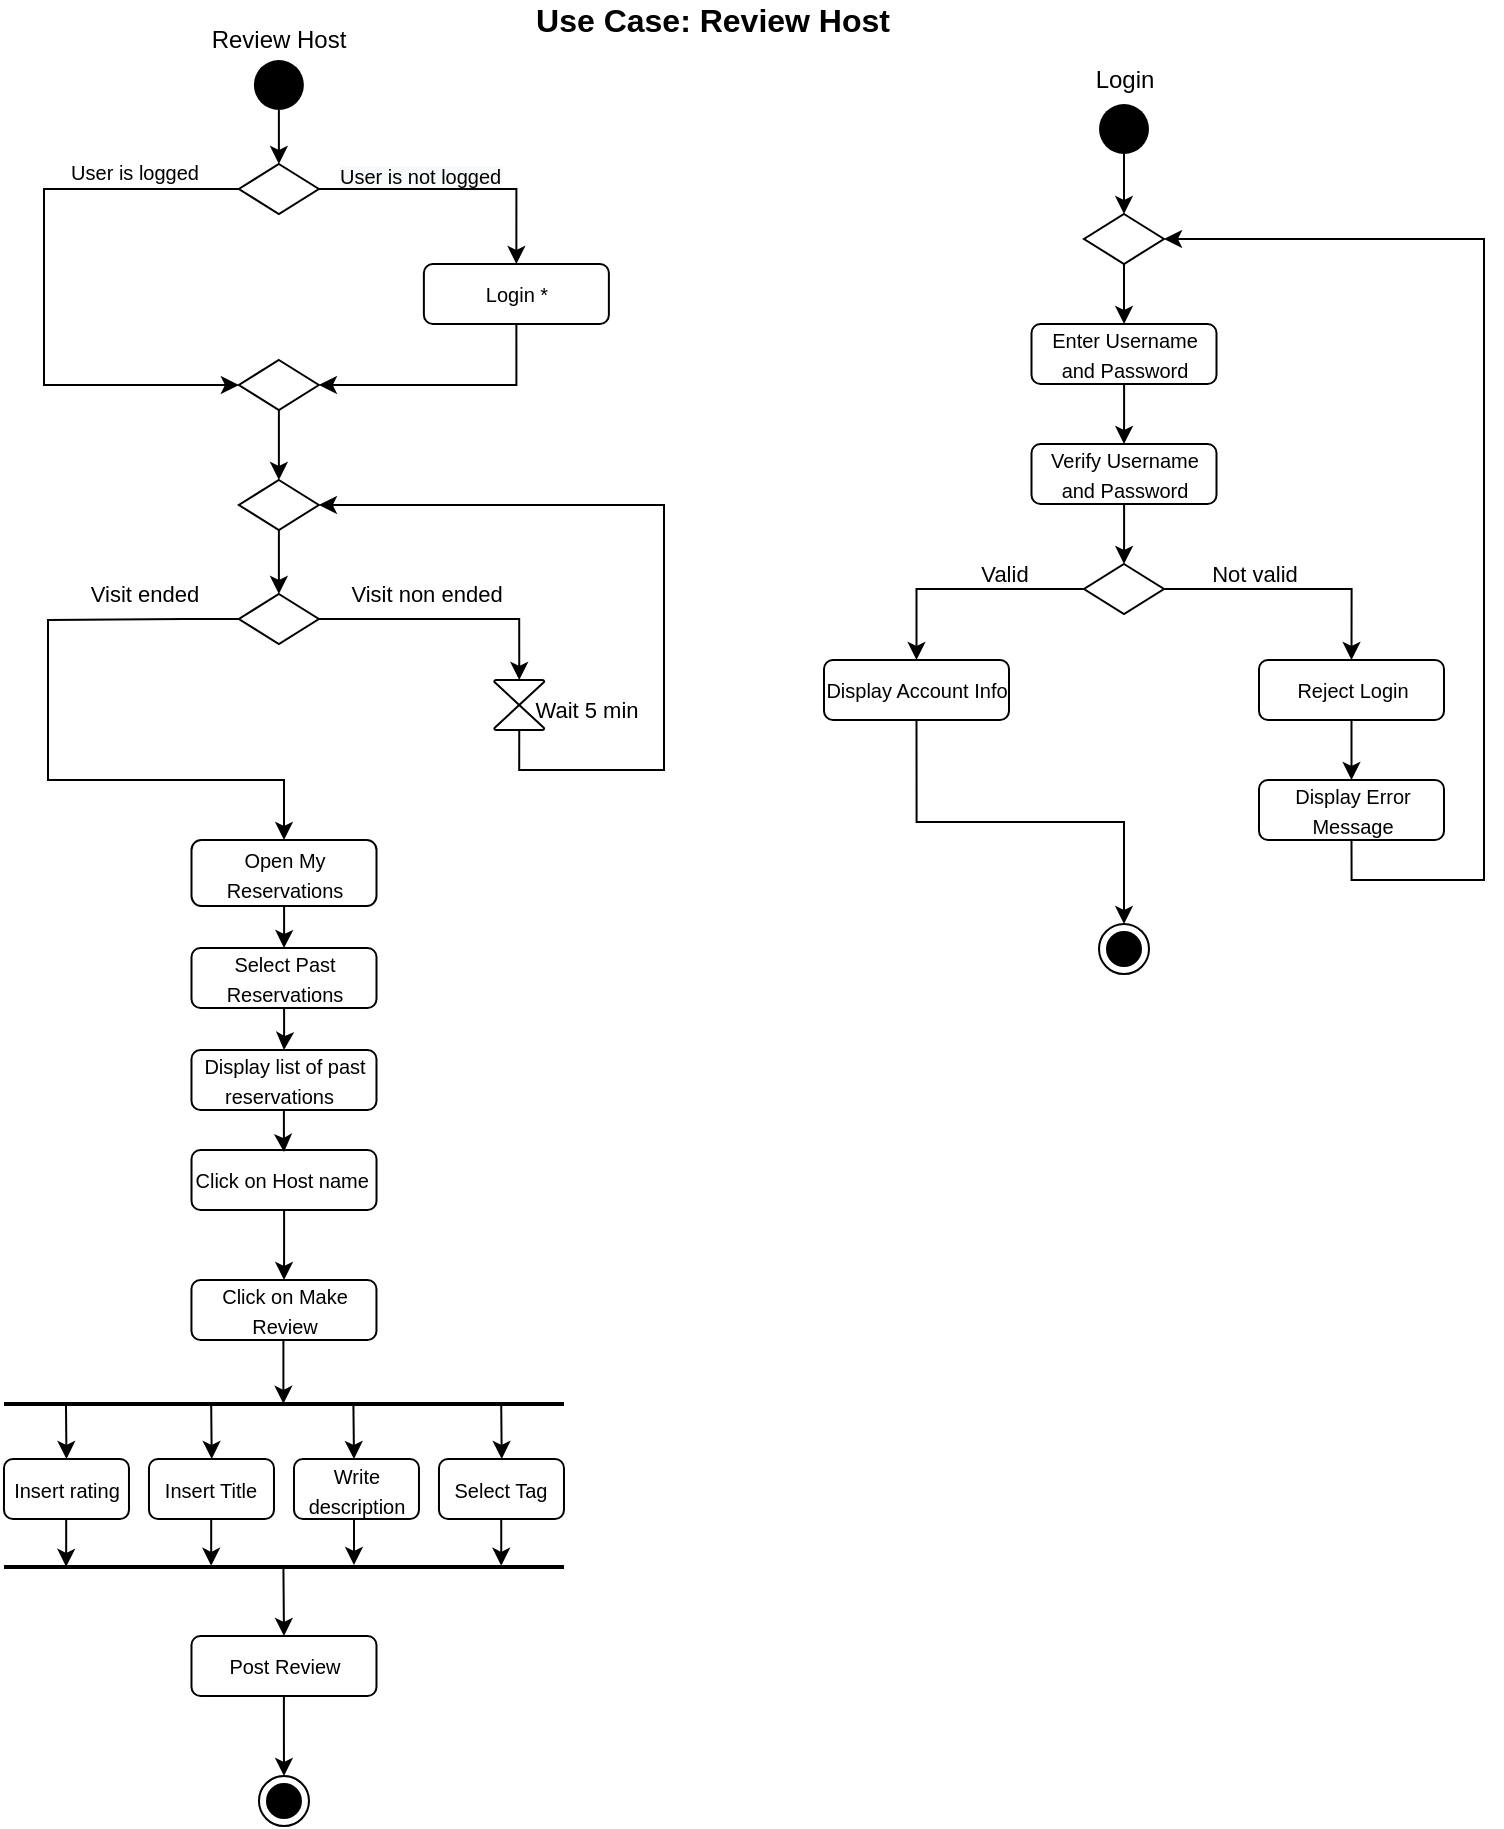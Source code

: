 <mxfile version="14.3.1" type="github">
  <diagram id="H5IA_fxO9X-dKAMKV9YF" name="Page-1">
    <mxGraphModel dx="1209" dy="574" grid="1" gridSize="10" guides="1" tooltips="1" connect="1" arrows="1" fold="1" page="1" pageScale="1" pageWidth="827" pageHeight="1169" math="0" shadow="0">
      <root>
        <mxCell id="0" />
        <mxCell id="1" parent="0" />
        <mxCell id="coR2YGzdEhiw7b8zGxlB-58" style="edgeStyle=orthogonalEdgeStyle;rounded=0;orthogonalLoop=1;jettySize=auto;html=1;exitX=0;exitY=0.5;exitDx=0;exitDy=0;exitPerimeter=0;entryX=0;entryY=0.5;entryDx=0;entryDy=0;entryPerimeter=0;" parent="1" edge="1">
          <mxGeometry relative="1" as="geometry">
            <Array as="points">
              <mxPoint x="50" y="1013" />
              <mxPoint x="50" y="763" />
            </Array>
            <mxPoint x="177.44" y="1012.5" as="sourcePoint" />
          </mxGeometry>
        </mxCell>
        <mxCell id="coR2YGzdEhiw7b8zGxlB-81" style="edgeStyle=orthogonalEdgeStyle;rounded=0;orthogonalLoop=1;jettySize=auto;html=1;exitX=0.5;exitY=1;exitDx=0;exitDy=0;entryX=1;entryY=0.5;entryDx=0;entryDy=0;entryPerimeter=0;" parent="1" edge="1">
          <mxGeometry relative="1" as="geometry">
            <Array as="points">
              <mxPoint x="734" y="450" />
              <mxPoint x="800" y="450" />
              <mxPoint x="800" y="130" />
            </Array>
            <mxPoint x="640" y="129.5" as="targetPoint" />
          </mxGeometry>
        </mxCell>
        <mxCell id="O3C06PD_wvDqqxQJmVaV-1" style="edgeStyle=orthogonalEdgeStyle;rounded=0;orthogonalLoop=1;jettySize=auto;html=1;exitX=0.5;exitY=1;exitDx=0;exitDy=0;entryX=0.5;entryY=0;entryDx=0;entryDy=0;entryPerimeter=0;" parent="1" source="O3C06PD_wvDqqxQJmVaV-2" target="O3C06PD_wvDqqxQJmVaV-35" edge="1">
          <mxGeometry relative="1" as="geometry" />
        </mxCell>
        <mxCell id="O3C06PD_wvDqqxQJmVaV-2" value="" style="ellipse;fillColor=#000000;strokeColor=none;" parent="1" vertex="1">
          <mxGeometry x="184.94" y="40" width="25" height="25" as="geometry" />
        </mxCell>
        <mxCell id="O3C06PD_wvDqqxQJmVaV-3" value="" style="ellipse;html=1;shape=endState;fillColor=#000000;strokeColor=#000000;" parent="1" vertex="1">
          <mxGeometry x="187.49" y="898" width="25" height="25" as="geometry" />
        </mxCell>
        <mxCell id="O3C06PD_wvDqqxQJmVaV-4" value="&lt;font style=&quot;font-size: 11px&quot;&gt;Wait 5 min&lt;/font&gt;" style="text;html=1;align=center;verticalAlign=middle;resizable=0;points=[];autosize=1;" parent="1" vertex="1">
          <mxGeometry x="316.25" y="355" width="70" height="20" as="geometry" />
        </mxCell>
        <mxCell id="O3C06PD_wvDqqxQJmVaV-5" value="" style="line;strokeWidth=2;fillColor=none;align=left;verticalAlign=middle;spacingTop=-1;spacingLeft=3;spacingRight=3;rotatable=0;labelPosition=right;points=[];portConstraint=eastwest;" parent="1" vertex="1">
          <mxGeometry x="59.99" y="708" width="280" height="8" as="geometry" />
        </mxCell>
        <mxCell id="O3C06PD_wvDqqxQJmVaV-6" value="&lt;span style=&quot;font-size: 10px&quot;&gt;Insert rating&lt;/span&gt;" style="rounded=1;whiteSpace=wrap;html=1;strokeWidth=1;" parent="1" vertex="1">
          <mxGeometry x="59.99" y="739.5" width="62.5" height="30" as="geometry" />
        </mxCell>
        <mxCell id="O3C06PD_wvDqqxQJmVaV-7" value="&lt;span style=&quot;font-size: 10px&quot;&gt;Select Tag&lt;/span&gt;" style="rounded=1;whiteSpace=wrap;html=1;strokeWidth=1;" parent="1" vertex="1">
          <mxGeometry x="277.49" y="739.5" width="62.5" height="30" as="geometry" />
        </mxCell>
        <mxCell id="O3C06PD_wvDqqxQJmVaV-8" value="" style="line;strokeWidth=2;fillColor=none;align=left;verticalAlign=middle;spacingTop=-1;spacingLeft=3;spacingRight=3;rotatable=0;labelPosition=right;points=[];portConstraint=eastwest;" parent="1" vertex="1">
          <mxGeometry x="59.99" y="789.5" width="280" height="8" as="geometry" />
        </mxCell>
        <mxCell id="O3C06PD_wvDqqxQJmVaV-9" style="edgeStyle=orthogonalEdgeStyle;rounded=0;orthogonalLoop=1;jettySize=auto;html=1;entryX=0.5;entryY=0;entryDx=0;entryDy=0;" parent="1" source="O3C06PD_wvDqqxQJmVaV-10" target="O3C06PD_wvDqqxQJmVaV-3" edge="1">
          <mxGeometry relative="1" as="geometry">
            <mxPoint x="199.99" y="888" as="targetPoint" />
          </mxGeometry>
        </mxCell>
        <mxCell id="O3C06PD_wvDqqxQJmVaV-10" value="&lt;span style=&quot;font-size: 10px&quot;&gt;Post Review&lt;/span&gt;" style="rounded=1;whiteSpace=wrap;html=1;strokeWidth=1;" parent="1" vertex="1">
          <mxGeometry x="153.74" y="828" width="92.5" height="30" as="geometry" />
        </mxCell>
        <mxCell id="O3C06PD_wvDqqxQJmVaV-11" style="edgeStyle=orthogonalEdgeStyle;rounded=0;orthogonalLoop=1;jettySize=auto;html=1;entryX=0.5;entryY=0;entryDx=0;entryDy=0;entryPerimeter=0;" parent="1" source="O3C06PD_wvDqqxQJmVaV-12" target="O3C06PD_wvDqqxQJmVaV-14" edge="1">
          <mxGeometry relative="1" as="geometry" />
        </mxCell>
        <mxCell id="O3C06PD_wvDqqxQJmVaV-12" value="" style="ellipse;fillColor=#000000;strokeColor=none;" parent="1" vertex="1">
          <mxGeometry x="607.5" y="62" width="25" height="25" as="geometry" />
        </mxCell>
        <mxCell id="O3C06PD_wvDqqxQJmVaV-13" style="edgeStyle=orthogonalEdgeStyle;rounded=0;orthogonalLoop=1;jettySize=auto;html=1;" parent="1" source="O3C06PD_wvDqqxQJmVaV-14" target="O3C06PD_wvDqqxQJmVaV-16" edge="1">
          <mxGeometry relative="1" as="geometry" />
        </mxCell>
        <mxCell id="O3C06PD_wvDqqxQJmVaV-14" value="" style="strokeWidth=1;html=1;shape=mxgraph.flowchart.decision;whiteSpace=wrap;fillColor=#ffffff;" parent="1" vertex="1">
          <mxGeometry x="600" y="117" width="40" height="25" as="geometry" />
        </mxCell>
        <mxCell id="O3C06PD_wvDqqxQJmVaV-15" style="edgeStyle=orthogonalEdgeStyle;rounded=0;orthogonalLoop=1;jettySize=auto;html=1;entryX=0.5;entryY=0;entryDx=0;entryDy=0;" parent="1" source="O3C06PD_wvDqqxQJmVaV-16" target="O3C06PD_wvDqqxQJmVaV-20" edge="1">
          <mxGeometry relative="1" as="geometry" />
        </mxCell>
        <mxCell id="O3C06PD_wvDqqxQJmVaV-16" value="&lt;span style=&quot;font-size: 10px&quot;&gt;Enter Username and Password&lt;/span&gt;" style="rounded=1;whiteSpace=wrap;html=1;strokeWidth=1;" parent="1" vertex="1">
          <mxGeometry x="573.75" y="172" width="92.5" height="30" as="geometry" />
        </mxCell>
        <mxCell id="O3C06PD_wvDqqxQJmVaV-17" value="Review Host" style="text;html=1;align=center;verticalAlign=middle;resizable=0;points=[];autosize=1;" parent="1" vertex="1">
          <mxGeometry x="157.44" y="20" width="80" height="20" as="geometry" />
        </mxCell>
        <mxCell id="O3C06PD_wvDqqxQJmVaV-18" value="Login" style="text;html=1;align=center;verticalAlign=middle;resizable=0;points=[];autosize=1;" parent="1" vertex="1">
          <mxGeometry x="600" y="40" width="40" height="20" as="geometry" />
        </mxCell>
        <mxCell id="O3C06PD_wvDqqxQJmVaV-19" style="edgeStyle=orthogonalEdgeStyle;rounded=0;orthogonalLoop=1;jettySize=auto;html=1;entryX=0.5;entryY=0;entryDx=0;entryDy=0;entryPerimeter=0;" parent="1" source="O3C06PD_wvDqqxQJmVaV-20" target="O3C06PD_wvDqqxQJmVaV-23" edge="1">
          <mxGeometry relative="1" as="geometry" />
        </mxCell>
        <mxCell id="O3C06PD_wvDqqxQJmVaV-20" value="&lt;span style=&quot;font-size: 10px&quot;&gt;Verify Username and Password&lt;/span&gt;" style="rounded=1;whiteSpace=wrap;html=1;strokeWidth=1;" parent="1" vertex="1">
          <mxGeometry x="573.75" y="232" width="92.5" height="30" as="geometry" />
        </mxCell>
        <mxCell id="O3C06PD_wvDqqxQJmVaV-21" style="edgeStyle=orthogonalEdgeStyle;rounded=0;orthogonalLoop=1;jettySize=auto;html=1;entryX=0.5;entryY=0;entryDx=0;entryDy=0;" parent="1" source="O3C06PD_wvDqqxQJmVaV-23" target="O3C06PD_wvDqqxQJmVaV-25" edge="1">
          <mxGeometry relative="1" as="geometry" />
        </mxCell>
        <mxCell id="O3C06PD_wvDqqxQJmVaV-22" style="edgeStyle=orthogonalEdgeStyle;rounded=0;orthogonalLoop=1;jettySize=auto;html=1;" parent="1" source="O3C06PD_wvDqqxQJmVaV-23" target="O3C06PD_wvDqqxQJmVaV-27" edge="1">
          <mxGeometry relative="1" as="geometry" />
        </mxCell>
        <mxCell id="O3C06PD_wvDqqxQJmVaV-23" value="" style="strokeWidth=1;html=1;shape=mxgraph.flowchart.decision;whiteSpace=wrap;fillColor=#ffffff;" parent="1" vertex="1">
          <mxGeometry x="600" y="292" width="40" height="25" as="geometry" />
        </mxCell>
        <mxCell id="O3C06PD_wvDqqxQJmVaV-24" style="edgeStyle=orthogonalEdgeStyle;rounded=0;orthogonalLoop=1;jettySize=auto;html=1;entryX=0.5;entryY=0;entryDx=0;entryDy=0;" parent="1" source="O3C06PD_wvDqqxQJmVaV-25" target="O3C06PD_wvDqqxQJmVaV-29" edge="1">
          <mxGeometry relative="1" as="geometry" />
        </mxCell>
        <mxCell id="O3C06PD_wvDqqxQJmVaV-25" value="&lt;span style=&quot;font-size: 10px&quot;&gt;Reject Login&lt;/span&gt;" style="rounded=1;whiteSpace=wrap;html=1;strokeWidth=1;" parent="1" vertex="1">
          <mxGeometry x="687.5" y="340" width="92.5" height="30" as="geometry" />
        </mxCell>
        <mxCell id="O3C06PD_wvDqqxQJmVaV-26" style="edgeStyle=orthogonalEdgeStyle;rounded=0;orthogonalLoop=1;jettySize=auto;html=1;entryX=0.5;entryY=0;entryDx=0;entryDy=0;exitX=0.5;exitY=1;exitDx=0;exitDy=0;" parent="1" source="O3C06PD_wvDqqxQJmVaV-27" target="O3C06PD_wvDqqxQJmVaV-30" edge="1">
          <mxGeometry relative="1" as="geometry" />
        </mxCell>
        <mxCell id="O3C06PD_wvDqqxQJmVaV-27" value="&lt;span style=&quot;font-size: 10px&quot;&gt;Display Account Info&lt;/span&gt;" style="rounded=1;whiteSpace=wrap;html=1;strokeWidth=1;" parent="1" vertex="1">
          <mxGeometry x="470" y="340" width="92.5" height="30" as="geometry" />
        </mxCell>
        <mxCell id="O3C06PD_wvDqqxQJmVaV-28" style="edgeStyle=orthogonalEdgeStyle;rounded=0;orthogonalLoop=1;jettySize=auto;html=1;exitX=0.5;exitY=1;exitDx=0;exitDy=0;entryX=1;entryY=0.5;entryDx=0;entryDy=0;entryPerimeter=0;" parent="1" source="O3C06PD_wvDqqxQJmVaV-29" target="O3C06PD_wvDqqxQJmVaV-14" edge="1">
          <mxGeometry relative="1" as="geometry">
            <Array as="points">
              <mxPoint x="734" y="450" />
              <mxPoint x="800" y="450" />
              <mxPoint x="800" y="130" />
            </Array>
          </mxGeometry>
        </mxCell>
        <mxCell id="O3C06PD_wvDqqxQJmVaV-29" value="&lt;span style=&quot;font-size: 10px&quot;&gt;Display Error Message&lt;/span&gt;" style="rounded=1;whiteSpace=wrap;html=1;strokeWidth=1;" parent="1" vertex="1">
          <mxGeometry x="687.5" y="400" width="92.5" height="30" as="geometry" />
        </mxCell>
        <mxCell id="O3C06PD_wvDqqxQJmVaV-30" value="" style="ellipse;html=1;shape=endState;fillColor=#000000;strokeColor=#000000;" parent="1" vertex="1">
          <mxGeometry x="607.5" y="472" width="25" height="25" as="geometry" />
        </mxCell>
        <mxCell id="O3C06PD_wvDqqxQJmVaV-31" value="&lt;font style=&quot;font-size: 11px&quot;&gt;Not valid&lt;/font&gt;" style="text;html=1;align=center;verticalAlign=middle;resizable=0;points=[];autosize=1;" parent="1" vertex="1">
          <mxGeometry x="655" y="287" width="60" height="20" as="geometry" />
        </mxCell>
        <mxCell id="O3C06PD_wvDqqxQJmVaV-32" value="&lt;font style=&quot;font-size: 11px&quot;&gt;Valid&lt;/font&gt;" style="text;html=1;align=center;verticalAlign=middle;resizable=0;points=[];autosize=1;" parent="1" vertex="1">
          <mxGeometry x="540" y="287" width="40" height="20" as="geometry" />
        </mxCell>
        <mxCell id="O3C06PD_wvDqqxQJmVaV-33" style="edgeStyle=orthogonalEdgeStyle;rounded=0;orthogonalLoop=1;jettySize=auto;html=1;exitX=1;exitY=0.5;exitDx=0;exitDy=0;exitPerimeter=0;entryX=0.5;entryY=0;entryDx=0;entryDy=0;" parent="1" source="O3C06PD_wvDqqxQJmVaV-35" target="O3C06PD_wvDqqxQJmVaV-39" edge="1">
          <mxGeometry relative="1" as="geometry">
            <mxPoint x="330.0" y="120" as="targetPoint" />
          </mxGeometry>
        </mxCell>
        <mxCell id="O3C06PD_wvDqqxQJmVaV-34" style="edgeStyle=orthogonalEdgeStyle;rounded=0;orthogonalLoop=1;jettySize=auto;html=1;entryX=0;entryY=0.5;entryDx=0;entryDy=0;entryPerimeter=0;" parent="1" source="O3C06PD_wvDqqxQJmVaV-35" target="O3C06PD_wvDqqxQJmVaV-37" edge="1">
          <mxGeometry relative="1" as="geometry">
            <Array as="points">
              <mxPoint x="80" y="105" />
              <mxPoint x="80" y="203" />
            </Array>
          </mxGeometry>
        </mxCell>
        <mxCell id="O3C06PD_wvDqqxQJmVaV-35" value="" style="strokeWidth=1;html=1;shape=mxgraph.flowchart.decision;whiteSpace=wrap;fillColor=#ffffff;" parent="1" vertex="1">
          <mxGeometry x="177.44" y="92" width="40" height="25" as="geometry" />
        </mxCell>
        <mxCell id="O3C06PD_wvDqqxQJmVaV-36" style="edgeStyle=orthogonalEdgeStyle;rounded=0;orthogonalLoop=1;jettySize=auto;html=1;exitX=0.5;exitY=1;exitDx=0;exitDy=0;exitPerimeter=0;entryX=0.5;entryY=0;entryDx=0;entryDy=0;entryPerimeter=0;" parent="1" source="O3C06PD_wvDqqxQJmVaV-37" target="O3C06PD_wvDqqxQJmVaV-52" edge="1">
          <mxGeometry relative="1" as="geometry">
            <mxPoint x="197" y="240" as="targetPoint" />
          </mxGeometry>
        </mxCell>
        <mxCell id="O3C06PD_wvDqqxQJmVaV-37" value="" style="strokeWidth=1;html=1;shape=mxgraph.flowchart.decision;whiteSpace=wrap;fillColor=#ffffff;" parent="1" vertex="1">
          <mxGeometry x="177.44" y="190" width="40" height="25" as="geometry" />
        </mxCell>
        <mxCell id="O3C06PD_wvDqqxQJmVaV-38" style="edgeStyle=orthogonalEdgeStyle;rounded=0;orthogonalLoop=1;jettySize=auto;html=1;exitX=0.5;exitY=1;exitDx=0;exitDy=0;entryX=1;entryY=0.5;entryDx=0;entryDy=0;entryPerimeter=0;" parent="1" source="O3C06PD_wvDqqxQJmVaV-39" target="O3C06PD_wvDqqxQJmVaV-37" edge="1">
          <mxGeometry relative="1" as="geometry" />
        </mxCell>
        <mxCell id="O3C06PD_wvDqqxQJmVaV-39" value="&lt;font style=&quot;font-size: 10px&quot;&gt;Login *&lt;/font&gt;" style="rounded=1;whiteSpace=wrap;html=1;strokeWidth=1;" parent="1" vertex="1">
          <mxGeometry x="269.94" y="142" width="92.5" height="30" as="geometry" />
        </mxCell>
        <mxCell id="O3C06PD_wvDqqxQJmVaV-40" value="&lt;font style=&quot;font-size: 10px&quot;&gt;User is logged&lt;/font&gt;" style="text;html=1;align=center;verticalAlign=middle;resizable=0;points=[];autosize=1;" parent="1" vertex="1">
          <mxGeometry x="84.94" y="86" width="80" height="20" as="geometry" />
        </mxCell>
        <mxCell id="O3C06PD_wvDqqxQJmVaV-41" value="&lt;span style=&quot;color: rgb(0 , 0 , 0) ; font-family: &amp;#34;helvetica&amp;#34; ; font-size: 10px ; font-style: normal ; font-weight: 400 ; letter-spacing: normal ; text-align: center ; text-indent: 0px ; text-transform: none ; word-spacing: 0px ; background-color: rgb(248 , 249 , 250) ; display: inline ; float: none&quot;&gt;User is not logged&lt;/span&gt;" style="text;whiteSpace=wrap;html=1;" parent="1" vertex="1">
          <mxGeometry x="226.25" y="84" width="90" height="30" as="geometry" />
        </mxCell>
        <mxCell id="O3C06PD_wvDqqxQJmVaV-42" style="edgeStyle=orthogonalEdgeStyle;rounded=0;orthogonalLoop=1;jettySize=auto;html=1;entryX=0.5;entryY=0;entryDx=0;entryDy=0;" parent="1" source="O3C06PD_wvDqqxQJmVaV-43" target="O3C06PD_wvDqqxQJmVaV-58" edge="1">
          <mxGeometry relative="1" as="geometry">
            <mxPoint x="199.99" y="535" as="targetPoint" />
          </mxGeometry>
        </mxCell>
        <mxCell id="O3C06PD_wvDqqxQJmVaV-43" value="&lt;span style=&quot;font-size: 10px&quot;&gt;Select Past Reservations&lt;/span&gt;" style="rounded=1;whiteSpace=wrap;html=1;strokeWidth=1;" parent="1" vertex="1">
          <mxGeometry x="153.75" y="484" width="92.5" height="30" as="geometry" />
        </mxCell>
        <mxCell id="O3C06PD_wvDqqxQJmVaV-44" style="edgeStyle=orthogonalEdgeStyle;rounded=0;orthogonalLoop=1;jettySize=auto;html=1;entryX=0.5;entryY=0;entryDx=0;entryDy=0;" parent="1" source="O3C06PD_wvDqqxQJmVaV-45" target="O3C06PD_wvDqqxQJmVaV-43" edge="1">
          <mxGeometry relative="1" as="geometry">
            <mxPoint x="199.99" y="472" as="targetPoint" />
            <Array as="points">
              <mxPoint x="199.99" y="480" />
              <mxPoint x="199.99" y="480" />
            </Array>
          </mxGeometry>
        </mxCell>
        <mxCell id="O3C06PD_wvDqqxQJmVaV-45" value="&lt;span style=&quot;font-size: 10px&quot;&gt;Open My Reservations&lt;/span&gt;" style="rounded=1;whiteSpace=wrap;html=1;strokeWidth=1;" parent="1" vertex="1">
          <mxGeometry x="153.75" y="430" width="92.5" height="33" as="geometry" />
        </mxCell>
        <mxCell id="O3C06PD_wvDqqxQJmVaV-46" style="edgeStyle=orthogonalEdgeStyle;rounded=0;orthogonalLoop=1;jettySize=auto;html=1;exitX=0;exitY=0.5;exitDx=0;exitDy=0;exitPerimeter=0;entryX=0.5;entryY=0;entryDx=0;entryDy=0;" parent="1" source="O3C06PD_wvDqqxQJmVaV-48" edge="1">
          <mxGeometry relative="1" as="geometry">
            <mxPoint x="200" y="430" as="targetPoint" />
            <Array as="points">
              <mxPoint x="150" y="320" />
              <mxPoint x="82" y="320" />
              <mxPoint x="82" y="400" />
              <mxPoint x="200" y="400" />
            </Array>
            <mxPoint x="170" y="340" as="sourcePoint" />
          </mxGeometry>
        </mxCell>
        <mxCell id="O3C06PD_wvDqqxQJmVaV-47" style="edgeStyle=orthogonalEdgeStyle;rounded=0;orthogonalLoop=1;jettySize=auto;html=1;exitX=1;exitY=0.5;exitDx=0;exitDy=0;exitPerimeter=0;entryX=0.5;entryY=0;entryDx=0;entryDy=0;entryPerimeter=0;" parent="1" source="O3C06PD_wvDqqxQJmVaV-48" target="O3C06PD_wvDqqxQJmVaV-54" edge="1">
          <mxGeometry relative="1" as="geometry">
            <mxPoint x="318" y="350" as="targetPoint" />
          </mxGeometry>
        </mxCell>
        <mxCell id="O3C06PD_wvDqqxQJmVaV-48" value="" style="strokeWidth=1;html=1;shape=mxgraph.flowchart.decision;whiteSpace=wrap;fillColor=#ffffff;" parent="1" vertex="1">
          <mxGeometry x="177.44" y="307" width="40" height="25" as="geometry" />
        </mxCell>
        <mxCell id="O3C06PD_wvDqqxQJmVaV-49" value="&lt;font style=&quot;font-size: 11px&quot;&gt;Visit non ended&lt;/font&gt;" style="text;html=1;align=center;verticalAlign=middle;resizable=0;points=[];autosize=1;" parent="1" vertex="1">
          <mxGeometry x="226.25" y="297" width="90" height="20" as="geometry" />
        </mxCell>
        <mxCell id="O3C06PD_wvDqqxQJmVaV-50" value="&lt;font style=&quot;font-size: 11px&quot;&gt;Visit ended&lt;/font&gt;" style="text;html=1;align=center;verticalAlign=middle;resizable=0;points=[];autosize=1;" parent="1" vertex="1">
          <mxGeometry x="94.88" y="297" width="70" height="20" as="geometry" />
        </mxCell>
        <mxCell id="O3C06PD_wvDqqxQJmVaV-51" style="edgeStyle=orthogonalEdgeStyle;rounded=0;orthogonalLoop=1;jettySize=auto;html=1;entryX=0.5;entryY=0;entryDx=0;entryDy=0;entryPerimeter=0;exitX=0.5;exitY=1;exitDx=0;exitDy=0;exitPerimeter=0;" parent="1" source="O3C06PD_wvDqqxQJmVaV-52" target="O3C06PD_wvDqqxQJmVaV-48" edge="1">
          <mxGeometry relative="1" as="geometry">
            <mxPoint x="197" y="280" as="sourcePoint" />
          </mxGeometry>
        </mxCell>
        <mxCell id="O3C06PD_wvDqqxQJmVaV-52" value="" style="strokeWidth=1;html=1;shape=mxgraph.flowchart.decision;whiteSpace=wrap;fillColor=#ffffff;" parent="1" vertex="1">
          <mxGeometry x="177.44" y="250" width="40" height="25" as="geometry" />
        </mxCell>
        <mxCell id="O3C06PD_wvDqqxQJmVaV-53" style="edgeStyle=orthogonalEdgeStyle;rounded=0;orthogonalLoop=1;jettySize=auto;html=1;exitX=0.5;exitY=1;exitDx=0;exitDy=0;exitPerimeter=0;entryX=1;entryY=0.5;entryDx=0;entryDy=0;entryPerimeter=0;" parent="1" source="O3C06PD_wvDqqxQJmVaV-54" target="O3C06PD_wvDqqxQJmVaV-52" edge="1">
          <mxGeometry relative="1" as="geometry">
            <Array as="points">
              <mxPoint x="318" y="395" />
              <mxPoint x="390" y="395" />
              <mxPoint x="390" y="263" />
            </Array>
          </mxGeometry>
        </mxCell>
        <mxCell id="O3C06PD_wvDqqxQJmVaV-54" value="" style="verticalLabelPosition=bottom;verticalAlign=top;html=1;shape=mxgraph.flowchart.collate;strokeWidth=1;fillColor=#ffffff;" parent="1" vertex="1">
          <mxGeometry x="305.13" y="350" width="25" height="25" as="geometry" />
        </mxCell>
        <mxCell id="O3C06PD_wvDqqxQJmVaV-55" style="edgeStyle=orthogonalEdgeStyle;rounded=0;orthogonalLoop=1;jettySize=auto;html=1;" parent="1" source="O3C06PD_wvDqqxQJmVaV-56" edge="1">
          <mxGeometry relative="1" as="geometry">
            <mxPoint x="200" y="650" as="targetPoint" />
          </mxGeometry>
        </mxCell>
        <mxCell id="O3C06PD_wvDqqxQJmVaV-56" value="&lt;span style=&quot;font-size: 10px&quot;&gt;Click on Host name&amp;nbsp;&lt;/span&gt;" style="rounded=1;whiteSpace=wrap;html=1;strokeWidth=1;" parent="1" vertex="1">
          <mxGeometry x="153.76" y="585" width="92.5" height="30" as="geometry" />
        </mxCell>
        <mxCell id="O3C06PD_wvDqqxQJmVaV-57" style="edgeStyle=orthogonalEdgeStyle;rounded=0;orthogonalLoop=1;jettySize=auto;html=1;entryX=0.5;entryY=0;entryDx=0;entryDy=0;" parent="1" source="O3C06PD_wvDqqxQJmVaV-58" edge="1">
          <mxGeometry relative="1" as="geometry">
            <mxPoint x="200" y="586" as="targetPoint" />
          </mxGeometry>
        </mxCell>
        <mxCell id="O3C06PD_wvDqqxQJmVaV-58" value="&lt;span style=&quot;font-size: 10px&quot;&gt;Display list of past reservations&amp;nbsp;&amp;nbsp;&lt;/span&gt;" style="rounded=1;whiteSpace=wrap;html=1;strokeWidth=1;" parent="1" vertex="1">
          <mxGeometry x="153.74" y="535" width="92.5" height="30" as="geometry" />
        </mxCell>
        <mxCell id="O3C06PD_wvDqqxQJmVaV-59" style="edgeStyle=orthogonalEdgeStyle;rounded=0;orthogonalLoop=1;jettySize=auto;html=1;entryX=0.499;entryY=0.485;entryDx=0;entryDy=0;entryPerimeter=0;" parent="1" source="O3C06PD_wvDqqxQJmVaV-60" target="O3C06PD_wvDqqxQJmVaV-5" edge="1">
          <mxGeometry relative="1" as="geometry">
            <Array as="points">
              <mxPoint x="199.98" y="712" />
            </Array>
          </mxGeometry>
        </mxCell>
        <mxCell id="O3C06PD_wvDqqxQJmVaV-60" value="&lt;span style=&quot;font-size: 10px&quot;&gt;Click on Make Review&lt;/span&gt;" style="rounded=1;whiteSpace=wrap;html=1;strokeWidth=1;" parent="1" vertex="1">
          <mxGeometry x="153.73" y="650" width="92.5" height="30" as="geometry" />
        </mxCell>
        <mxCell id="O3C06PD_wvDqqxQJmVaV-61" value="&lt;span style=&quot;font-size: 10px&quot;&gt;Insert Title&lt;/span&gt;" style="rounded=1;whiteSpace=wrap;html=1;strokeWidth=1;" parent="1" vertex="1">
          <mxGeometry x="132.49" y="739.5" width="62.5" height="30" as="geometry" />
        </mxCell>
        <mxCell id="O3C06PD_wvDqqxQJmVaV-62" value="&lt;span style=&quot;font-size: 10px&quot;&gt;Write description&lt;/span&gt;" style="rounded=1;whiteSpace=wrap;html=1;strokeWidth=1;" parent="1" vertex="1">
          <mxGeometry x="204.99" y="739.5" width="62.5" height="30" as="geometry" />
        </mxCell>
        <mxCell id="O3C06PD_wvDqqxQJmVaV-63" value="" style="endArrow=classic;html=1;entryX=0.5;entryY=0;entryDx=0;entryDy=0;" parent="1" target="O3C06PD_wvDqqxQJmVaV-6" edge="1">
          <mxGeometry width="50" height="50" relative="1" as="geometry">
            <mxPoint x="90.99" y="712.5" as="sourcePoint" />
            <mxPoint x="139.99" y="709.5" as="targetPoint" />
          </mxGeometry>
        </mxCell>
        <mxCell id="O3C06PD_wvDqqxQJmVaV-64" value="" style="endArrow=classic;html=1;entryX=0.5;entryY=0;entryDx=0;entryDy=0;exitX=0.37;exitY=0.446;exitDx=0;exitDy=0;exitPerimeter=0;" parent="1" source="O3C06PD_wvDqqxQJmVaV-5" edge="1">
          <mxGeometry width="50" height="50" relative="1" as="geometry">
            <mxPoint x="163.99" y="713.5" as="sourcePoint" />
            <mxPoint x="163.86" y="739.5" as="targetPoint" />
          </mxGeometry>
        </mxCell>
        <mxCell id="O3C06PD_wvDqqxQJmVaV-65" value="" style="endArrow=classic;html=1;entryX=0.5;entryY=0;entryDx=0;entryDy=0;exitX=0.624;exitY=0.609;exitDx=0;exitDy=0;exitPerimeter=0;" parent="1" source="O3C06PD_wvDqqxQJmVaV-5" edge="1">
          <mxGeometry width="50" height="50" relative="1" as="geometry">
            <mxPoint x="234.99" y="719.5" as="sourcePoint" />
            <mxPoint x="234.99" y="739.5" as="targetPoint" />
          </mxGeometry>
        </mxCell>
        <mxCell id="O3C06PD_wvDqqxQJmVaV-66" value="" style="endArrow=classic;html=1;entryX=0.5;entryY=0;entryDx=0;entryDy=0;" parent="1" edge="1">
          <mxGeometry width="50" height="50" relative="1" as="geometry">
            <mxPoint x="308.61" y="712.5" as="sourcePoint" />
            <mxPoint x="308.86" y="739.5" as="targetPoint" />
          </mxGeometry>
        </mxCell>
        <mxCell id="O3C06PD_wvDqqxQJmVaV-67" value="" style="endArrow=classic;html=1;entryX=0.37;entryY=0.422;entryDx=0;entryDy=0;entryPerimeter=0;" parent="1" target="O3C06PD_wvDqqxQJmVaV-8" edge="1">
          <mxGeometry width="50" height="50" relative="1" as="geometry">
            <mxPoint x="163.61" y="769.5" as="sourcePoint" />
            <mxPoint x="163.99" y="789.5" as="targetPoint" />
          </mxGeometry>
        </mxCell>
        <mxCell id="O3C06PD_wvDqqxQJmVaV-68" value="" style="endArrow=classic;html=1;entryX=0.111;entryY=0.491;entryDx=0;entryDy=0;entryPerimeter=0;" parent="1" target="O3C06PD_wvDqqxQJmVaV-8" edge="1">
          <mxGeometry width="50" height="50" relative="1" as="geometry">
            <mxPoint x="91.11" y="769.5" as="sourcePoint" />
            <mxPoint x="90.99" y="789.5" as="targetPoint" />
          </mxGeometry>
        </mxCell>
        <mxCell id="O3C06PD_wvDqqxQJmVaV-69" value="" style="endArrow=classic;html=1;entryX=0.625;entryY=0.375;entryDx=0;entryDy=0;entryPerimeter=0;" parent="1" target="O3C06PD_wvDqqxQJmVaV-8" edge="1">
          <mxGeometry width="50" height="50" relative="1" as="geometry">
            <mxPoint x="234.99" y="769.5" as="sourcePoint" />
            <mxPoint x="234.99" y="789.5" as="targetPoint" />
          </mxGeometry>
        </mxCell>
        <mxCell id="O3C06PD_wvDqqxQJmVaV-70" value="" style="endArrow=classic;html=1;entryX=0.888;entryY=0.422;entryDx=0;entryDy=0;entryPerimeter=0;" parent="1" target="O3C06PD_wvDqqxQJmVaV-8" edge="1">
          <mxGeometry width="50" height="50" relative="1" as="geometry">
            <mxPoint x="308.61" y="769.5" as="sourcePoint" />
            <mxPoint x="308.99" y="789.5" as="targetPoint" />
          </mxGeometry>
        </mxCell>
        <mxCell id="O3C06PD_wvDqqxQJmVaV-71" value="" style="endArrow=classic;html=1;entryX=0.5;entryY=0;entryDx=0;entryDy=0;exitX=0.499;exitY=0.538;exitDx=0;exitDy=0;exitPerimeter=0;" parent="1" source="O3C06PD_wvDqqxQJmVaV-8" target="O3C06PD_wvDqqxQJmVaV-10" edge="1">
          <mxGeometry width="50" height="50" relative="1" as="geometry">
            <mxPoint x="199.7" y="798" as="sourcePoint" />
            <mxPoint x="199.95" y="825" as="targetPoint" />
          </mxGeometry>
        </mxCell>
        <mxCell id="xTNWtMwckpeZE46_VU_m-1" value="&lt;font style=&quot;font-size: 16px&quot;&gt;&lt;b&gt;Use Case: Review Host&lt;/b&gt;&lt;/font&gt;" style="text;html=1;align=center;verticalAlign=middle;resizable=0;points=[];autosize=1;" vertex="1" parent="1">
          <mxGeometry x="319" y="10" width="190" height="20" as="geometry" />
        </mxCell>
      </root>
    </mxGraphModel>
  </diagram>
</mxfile>
